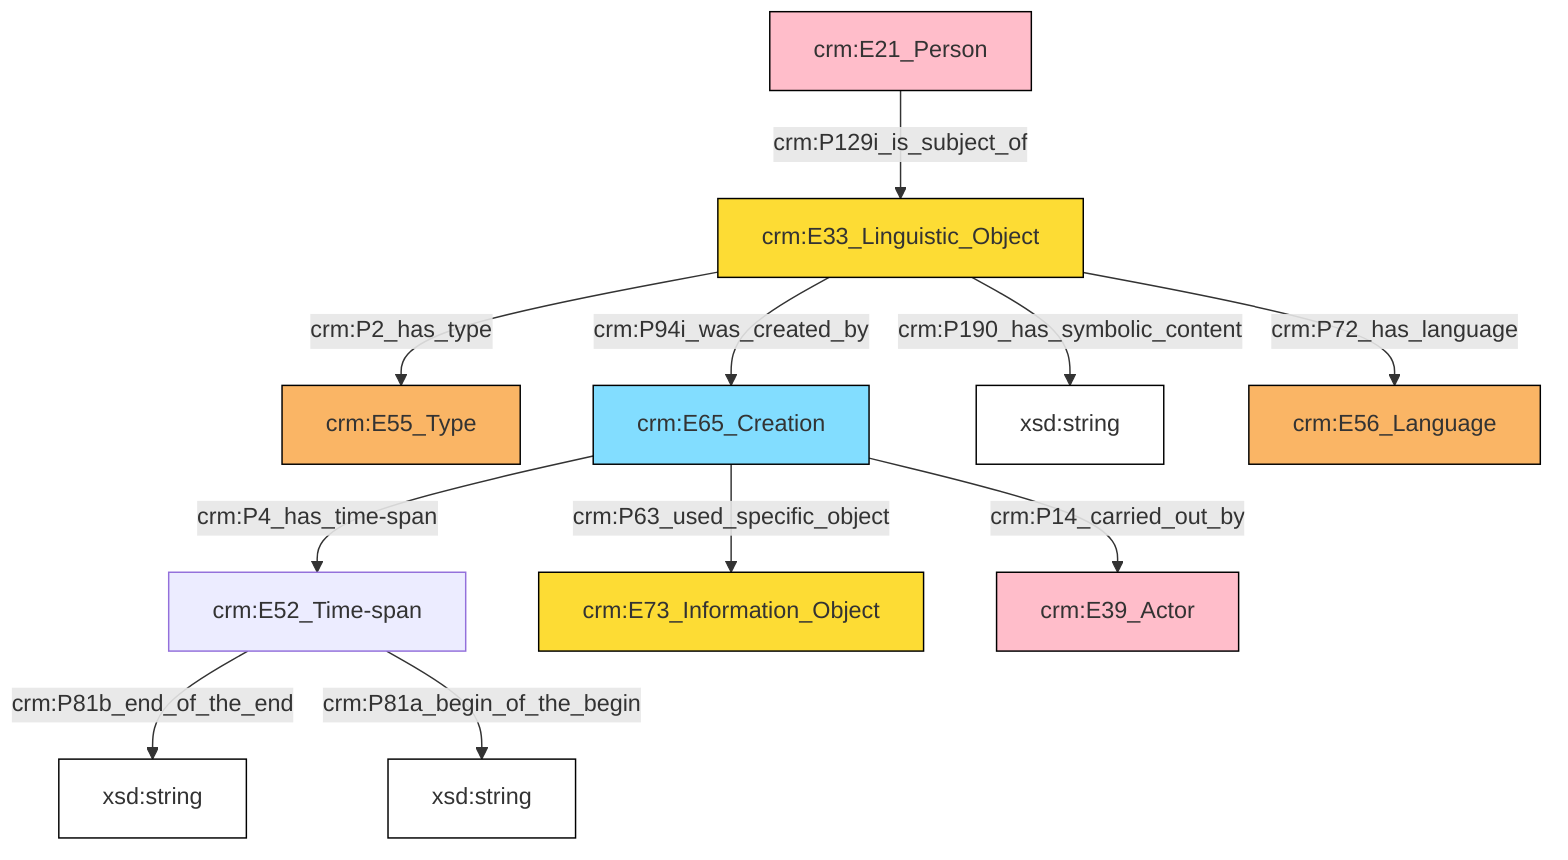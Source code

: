 flowchart TD
classDef Literal fill:#ffffff,stroke:#000000,color:;
classDef Literal_URI fill:#ffffff,stroke:#000000,color:;
classDef crm_E1_CRM_Entity fill:#ffffff,stroke:#000000,color:;
classDef crm_E1_CRM_Entity_URI fill:#ffffff,stroke:#000000,color:;
classDef crm_E2_Temporal_Entity fill:#82ddff,stroke:#000000,color:;
classDef crm_E2_Temporal_Entity_URI fill:#d2effa,stroke:#000000,color:;
classDef crm_E55_Type fill:#fab565,stroke:#000000,color:;
classDef crm_E55_Type_URI fill:#fde7ce,stroke:#000000,color:;
classDef crm_E52_Time-Span fill:#86bcc8,stroke:#000000,color:;
classDef crm_E52_Time-Span_URI fill:#dcebef,stroke:#000000,color:;
classDef crm_E41_Appellation fill:#fef3ba,stroke:#000000,color:;
classDef crm_E41_Appellation_URI fill:#fffae6,stroke:#000000,color:;
classDef crm_E53_Place fill:#94cc7d,stroke:#000000,color:;
classDef crm_E53_Place_URI fill:#e1f1da,stroke:#000000,color:;
classDef crm_E77_Persistent_Item fill:#ffffff,stroke:#000000,color:;
classDef crm_E77_Persistent_Item_URI fill:#ffffff,stroke:#000000,color:;
classDef crm_E28_Conceptual_Object fill:#fddc34,stroke:#000000,color:;
classDef crm_E28_Conceptual_Object_URI fill:#fef6cd,stroke:#000000,color:;
classDef crm_E18_Physical_Thing fill:#c78e66,stroke:#000000,color:;
classDef crm_E18_Physical_Thing_URI fill:#e3c8b5,stroke:#000000,color:;
classDef crm_E39_Actor fill:#ffbdca,stroke:#000000,color:;
classDef crm_E39_Actor_URI fill:#ffe6eb,stroke:#000000,color:;
classDef crm_E54_Dimension fill:#b8b8b8,stroke:#000000,color:;
classDef crm_E54_Dimension_URI fill:#f2f2f2,stroke:#000000,color:;
classDef crm_E92_Spacetime_Volume fill:#cc80ff,stroke:#000000,color:;
classDef crm_E92_Spacetime_Volume_URI fill:#ebccff,stroke:#000000,color:;
classDef crm_E59_Primitive_Value fill:#f0f0f0,stroke:#000000,color:;
classDef crm_E59_Primitive_Value_URI fill:#f2f2f2,stroke:#000000,color:;
classDef crm_PC0_Typed_CRM_Property fill:#ffffff,stroke:#000000,color:;
classDef crm_PC0_Typed_CRM_Property_URI fill:#ffffff,stroke:#000000,color:;
classDef Multi fill:#cccccc,stroke:#000000,color:;
classDef Multi_URI fill:#cccccc,stroke:#000000,color:;
4["crm:E52_Time-span"]:::Default -->|crm:P81b_end_of_the_end| 5["xsd:string"]:::Literal
2["crm:E21_Person"]:::crm_E39_Actor -->|crm:P129i_is_subject_of| 6["crm:E33_Linguistic_Object"]:::crm_E28_Conceptual_Object
7["crm:E65_Creation"]:::crm_E2_Temporal_Entity -->|crm:P4_has_time-span| 4["crm:E52_Time-span"]:::Default
6["crm:E33_Linguistic_Object"]:::crm_E28_Conceptual_Object -->|crm:P94i_was_created_by| 7["crm:E65_Creation"]:::crm_E2_Temporal_Entity
6["crm:E33_Linguistic_Object"]:::crm_E28_Conceptual_Object -->|crm:P190_has_symbolic_content| 9["xsd:string"]:::Literal
4["crm:E52_Time-span"]:::Default -->|crm:P81a_begin_of_the_begin| 14["xsd:string"]:::Literal
6["crm:E33_Linguistic_Object"]:::crm_E28_Conceptual_Object -->|crm:P2_has_type| 0["crm:E55_Type"]:::crm_E55_Type
6["crm:E33_Linguistic_Object"]:::crm_E28_Conceptual_Object -->|crm:P72_has_language| 12["crm:E56_Language"]:::crm_E55_Type
7["crm:E65_Creation"]:::crm_E2_Temporal_Entity -->|crm:P14_carried_out_by| 16["crm:E39_Actor"]:::crm_E39_Actor
7["crm:E65_Creation"]:::crm_E2_Temporal_Entity -->|crm:P63_used_specific_object| 10["crm:E73_Information_Object"]:::crm_E28_Conceptual_Object